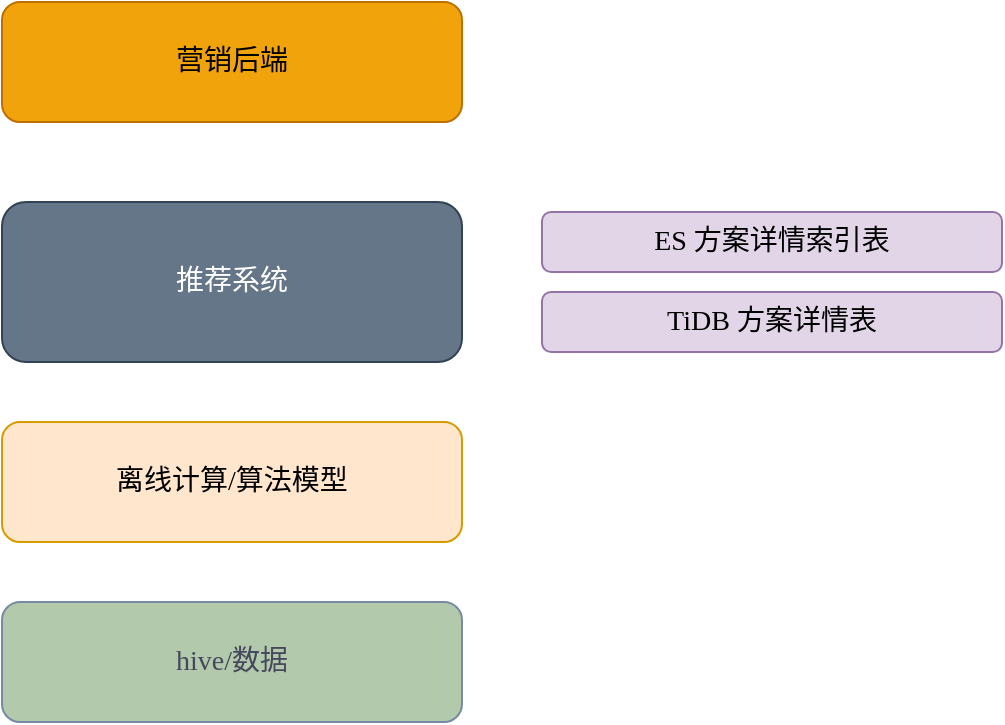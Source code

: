<mxfile version="21.6.1" type="github">
  <diagram name="第 1 页" id="xCcg0Tw5DFCpbqDy5WKF">
    <mxGraphModel dx="1213" dy="1880" grid="1" gridSize="10" guides="1" tooltips="1" connect="1" arrows="1" fold="1" page="1" pageScale="1" pageWidth="827" pageHeight="1169" math="0" shadow="0">
      <root>
        <mxCell id="0" />
        <mxCell id="1" parent="0" />
        <mxCell id="VLDIAr3Fbf0gcbhuuuWl-1" value="hive/数据" style="rounded=1;whiteSpace=wrap;html=1;strokeColor=#788AA3;fontColor=#46495D;fillColor=#B2C9AB;fontSize=14;fontFamily=Comic Sans MS;" vertex="1" parent="1">
          <mxGeometry x="340" y="290" width="230" height="60" as="geometry" />
        </mxCell>
        <mxCell id="VLDIAr3Fbf0gcbhuuuWl-3" value="离线计算/算法模型" style="rounded=1;whiteSpace=wrap;html=1;strokeColor=#d79b00;fillColor=#ffe6cc;fontSize=14;fontFamily=Comic Sans MS;" vertex="1" parent="1">
          <mxGeometry x="340" y="200" width="230" height="60" as="geometry" />
        </mxCell>
        <mxCell id="VLDIAr3Fbf0gcbhuuuWl-4" value="TiDB 方案详情表" style="rounded=1;whiteSpace=wrap;html=1;strokeColor=#9673a6;fillColor=#e1d5e7;fontSize=14;fontFamily=Comic Sans MS;" vertex="1" parent="1">
          <mxGeometry x="610" y="135" width="230" height="30" as="geometry" />
        </mxCell>
        <mxCell id="VLDIAr3Fbf0gcbhuuuWl-5" value="ES 方案详情索引表" style="rounded=1;whiteSpace=wrap;html=1;strokeColor=#9673a6;fillColor=#e1d5e7;fontSize=14;fontFamily=Comic Sans MS;" vertex="1" parent="1">
          <mxGeometry x="610" y="95" width="230" height="30" as="geometry" />
        </mxCell>
        <mxCell id="VLDIAr3Fbf0gcbhuuuWl-6" value="推荐系统" style="rounded=1;whiteSpace=wrap;html=1;strokeColor=#314354;fontColor=#ffffff;fillColor=#647687;fontSize=14;fontFamily=Comic Sans MS;" vertex="1" parent="1">
          <mxGeometry x="340" y="90" width="230" height="80" as="geometry" />
        </mxCell>
        <mxCell id="VLDIAr3Fbf0gcbhuuuWl-7" value="营销后端" style="rounded=1;whiteSpace=wrap;html=1;strokeColor=#BD7000;fillColor=#f0a30a;fontSize=14;fontFamily=Comic Sans MS;fontColor=#000000;" vertex="1" parent="1">
          <mxGeometry x="340" y="-10" width="230" height="60" as="geometry" />
        </mxCell>
      </root>
    </mxGraphModel>
  </diagram>
</mxfile>
